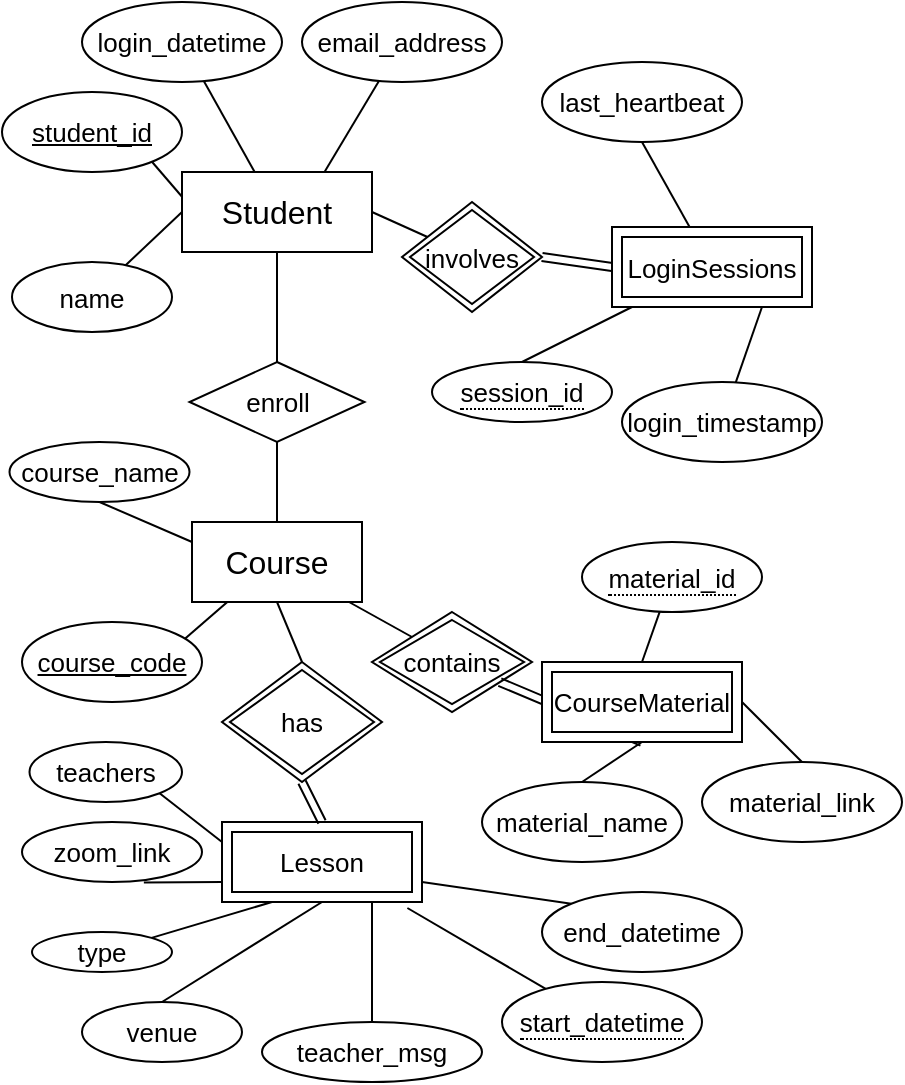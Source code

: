 <mxfile version="14.6.1" type="device" pages="2"><diagram id="fc1f3b67-3c9b-b1b3-7705-706421d27264" name="ERD Habit Tracker app"><mxGraphModel dx="2492" dy="944" grid="1" gridSize="10" guides="1" tooltips="1" connect="1" arrows="1" fold="1" page="1" pageScale="1" pageWidth="850" pageHeight="1100" math="0" shadow="0"><root><mxCell id="0"/><mxCell id="1" parent="0"/><mxCell id="z_JhPPOQenlGjQnWZe2f-46" value="" style="edgeStyle=none;rounded=0;orthogonalLoop=1;jettySize=auto;html=1;endArrow=none;endFill=0;fontSize=13;" parent="1" source="z_JhPPOQenlGjQnWZe2f-7" target="z_JhPPOQenlGjQnWZe2f-43" edge="1"><mxGeometry relative="1" as="geometry"/></mxCell><mxCell id="z_JhPPOQenlGjQnWZe2f-47" style="edgeStyle=none;rounded=0;orthogonalLoop=1;jettySize=auto;html=1;exitX=0.75;exitY=0;exitDx=0;exitDy=0;endArrow=none;endFill=0;fontSize=13;" parent="1" source="z_JhPPOQenlGjQnWZe2f-7" target="z_JhPPOQenlGjQnWZe2f-44" edge="1"><mxGeometry relative="1" as="geometry"/></mxCell><mxCell id="z_JhPPOQenlGjQnWZe2f-48" style="edgeStyle=none;rounded=0;orthogonalLoop=1;jettySize=auto;html=1;exitX=0;exitY=0.5;exitDx=0;exitDy=0;endArrow=none;endFill=0;fontSize=13;" parent="1" source="z_JhPPOQenlGjQnWZe2f-7" target="z_JhPPOQenlGjQnWZe2f-42" edge="1"><mxGeometry relative="1" as="geometry"/></mxCell><mxCell id="z_JhPPOQenlGjQnWZe2f-99" style="edgeStyle=none;rounded=0;orthogonalLoop=1;jettySize=auto;html=1;exitX=0.25;exitY=1;exitDx=0;exitDy=0;entryX=0.5;entryY=0;entryDx=0;entryDy=0;endArrow=none;endFill=0;fontSize=13;" parent="1" source="z_JhPPOQenlGjQnWZe2f-7" target="z_JhPPOQenlGjQnWZe2f-98" edge="1"><mxGeometry relative="1" as="geometry"/></mxCell><mxCell id="z_JhPPOQenlGjQnWZe2f-7" value="&lt;font style=&quot;font-size: 16px&quot;&gt;Student&lt;/font&gt;" style="rounded=0;whiteSpace=wrap;html=1;" parent="1" vertex="1"><mxGeometry x="90" y="95" width="95" height="40" as="geometry"/></mxCell><mxCell id="z_JhPPOQenlGjQnWZe2f-29" style="edgeStyle=none;rounded=0;orthogonalLoop=1;jettySize=auto;html=1;exitX=0.5;exitY=1;exitDx=0;exitDy=0;endArrow=none;endFill=0;fontSize=13;" parent="1" edge="1"><mxGeometry relative="1" as="geometry"><mxPoint x="345" y="190" as="sourcePoint"/><mxPoint x="345" y="190" as="targetPoint"/></mxGeometry></mxCell><mxCell id="z_JhPPOQenlGjQnWZe2f-58" style="edgeStyle=none;rounded=0;orthogonalLoop=1;jettySize=auto;html=1;exitX=0;exitY=0.25;exitDx=0;exitDy=0;entryX=0.5;entryY=1;entryDx=0;entryDy=0;endArrow=none;endFill=0;fontSize=13;" parent="1" source="z_JhPPOQenlGjQnWZe2f-32" target="z_JhPPOQenlGjQnWZe2f-57" edge="1"><mxGeometry relative="1" as="geometry"/></mxCell><mxCell id="z_JhPPOQenlGjQnWZe2f-59" style="edgeStyle=none;rounded=0;orthogonalLoop=1;jettySize=auto;html=1;exitX=0.75;exitY=0;exitDx=0;exitDy=0;entryX=0.5;entryY=1;entryDx=0;entryDy=0;endArrow=none;endFill=0;fontSize=13;" parent="1" source="z_JhPPOQenlGjQnWZe2f-32" target="z_JhPPOQenlGjQnWZe2f-55" edge="1"><mxGeometry relative="1" as="geometry"/></mxCell><mxCell id="z_JhPPOQenlGjQnWZe2f-95" style="edgeStyle=none;rounded=0;orthogonalLoop=1;jettySize=auto;html=1;exitX=0.5;exitY=0;exitDx=0;exitDy=0;entryX=0.5;entryY=1;entryDx=0;entryDy=0;endArrow=none;endFill=0;fontSize=13;" parent="1" source="z_JhPPOQenlGjQnWZe2f-32" target="z_JhPPOQenlGjQnWZe2f-49" edge="1"><mxGeometry relative="1" as="geometry"><mxPoint x="415" y="125" as="targetPoint"/></mxGeometry></mxCell><mxCell id="z_JhPPOQenlGjQnWZe2f-97" style="edgeStyle=none;rounded=0;orthogonalLoop=1;jettySize=auto;html=1;exitX=0.5;exitY=1;exitDx=0;exitDy=0;entryX=0.5;entryY=0;entryDx=0;entryDy=0;endArrow=none;endFill=0;fontSize=13;" parent="1" source="z_JhPPOQenlGjQnWZe2f-32" target="z_JhPPOQenlGjQnWZe2f-64" edge="1"><mxGeometry relative="1" as="geometry"/></mxCell><mxCell id="z_JhPPOQenlGjQnWZe2f-32" value="&lt;font style=&quot;font-size: 16px&quot;&gt;Course&lt;/font&gt;" style="rounded=0;whiteSpace=wrap;html=1;" parent="1" vertex="1"><mxGeometry x="95" y="270" width="85" height="40" as="geometry"/></mxCell><mxCell id="z_JhPPOQenlGjQnWZe2f-42" value="name" style="ellipse;whiteSpace=wrap;html=1;align=center;fontSize=13;" parent="1" vertex="1"><mxGeometry x="5" y="140" width="80" height="35" as="geometry"/></mxCell><mxCell id="z_JhPPOQenlGjQnWZe2f-43" value="login_datetime" style="ellipse;whiteSpace=wrap;html=1;align=center;fontSize=13;" parent="1" vertex="1"><mxGeometry x="40" y="10" width="100" height="40" as="geometry"/></mxCell><mxCell id="z_JhPPOQenlGjQnWZe2f-44" value="email_address" style="ellipse;whiteSpace=wrap;html=1;align=center;fontSize=13;" parent="1" vertex="1"><mxGeometry x="150" y="10" width="100" height="40" as="geometry"/></mxCell><mxCell id="z_JhPPOQenlGjQnWZe2f-49" value="enroll" style="shape=rhombus;perimeter=rhombusPerimeter;whiteSpace=wrap;html=1;align=center;fontSize=13;" parent="1" vertex="1"><mxGeometry x="93.75" y="190" width="87.5" height="40" as="geometry"/></mxCell><mxCell id="z_JhPPOQenlGjQnWZe2f-55" value="course_code" style="ellipse;whiteSpace=wrap;html=1;align=center;fontStyle=4;fontSize=13;" parent="1" vertex="1"><mxGeometry x="10" y="320" width="90" height="40" as="geometry"/></mxCell><mxCell id="z_JhPPOQenlGjQnWZe2f-57" value="course_name" style="ellipse;whiteSpace=wrap;html=1;align=center;fontSize=13;" parent="1" vertex="1"><mxGeometry x="3.75" y="230" width="90" height="30" as="geometry"/></mxCell><mxCell id="z_JhPPOQenlGjQnWZe2f-74" style="edgeStyle=none;rounded=0;orthogonalLoop=1;jettySize=auto;html=1;exitX=0;exitY=0.25;exitDx=0;exitDy=0;entryX=1;entryY=1;entryDx=0;entryDy=0;endArrow=none;endFill=0;fontSize=13;" parent="1" source="z_JhPPOQenlGjQnWZe2f-62" target="z_JhPPOQenlGjQnWZe2f-73" edge="1"><mxGeometry relative="1" as="geometry"/></mxCell><mxCell id="z_JhPPOQenlGjQnWZe2f-75" style="edgeStyle=none;rounded=0;orthogonalLoop=1;jettySize=auto;html=1;exitX=0;exitY=0.75;exitDx=0;exitDy=0;entryX=0.677;entryY=1.007;entryDx=0;entryDy=0;endArrow=none;endFill=0;fontSize=13;entryPerimeter=0;" parent="1" source="z_JhPPOQenlGjQnWZe2f-62" target="z_JhPPOQenlGjQnWZe2f-70" edge="1"><mxGeometry relative="1" as="geometry"/></mxCell><mxCell id="z_JhPPOQenlGjQnWZe2f-76" style="edgeStyle=none;rounded=0;orthogonalLoop=1;jettySize=auto;html=1;exitX=0.927;exitY=1.075;exitDx=0;exitDy=0;endArrow=none;endFill=0;fontSize=13;exitPerimeter=0;" parent="1" source="z_JhPPOQenlGjQnWZe2f-62" target="z_JhPPOQenlGjQnWZe2f-68" edge="1"><mxGeometry relative="1" as="geometry"/></mxCell><mxCell id="z_JhPPOQenlGjQnWZe2f-77" style="edgeStyle=none;rounded=0;orthogonalLoop=1;jettySize=auto;html=1;exitX=1;exitY=0.75;exitDx=0;exitDy=0;entryX=0;entryY=0;entryDx=0;entryDy=0;endArrow=none;endFill=0;fontSize=13;" parent="1" source="z_JhPPOQenlGjQnWZe2f-62" target="z_JhPPOQenlGjQnWZe2f-69" edge="1"><mxGeometry relative="1" as="geometry"/></mxCell><mxCell id="z_JhPPOQenlGjQnWZe2f-80" style="edgeStyle=none;rounded=0;orthogonalLoop=1;jettySize=auto;html=1;exitX=0.25;exitY=1;exitDx=0;exitDy=0;entryX=1;entryY=0;entryDx=0;entryDy=0;endArrow=none;endFill=0;fontSize=13;" parent="1" source="z_JhPPOQenlGjQnWZe2f-62" target="z_JhPPOQenlGjQnWZe2f-72" edge="1"><mxGeometry relative="1" as="geometry"/></mxCell><mxCell id="z_JhPPOQenlGjQnWZe2f-62" value="Lesson" style="shape=ext;margin=3;double=1;whiteSpace=wrap;html=1;align=center;fontSize=13;" parent="1" vertex="1"><mxGeometry x="110" y="420" width="100" height="40" as="geometry"/></mxCell><mxCell id="z_JhPPOQenlGjQnWZe2f-67" style="edgeStyle=none;shape=link;rounded=0;orthogonalLoop=1;jettySize=auto;html=1;exitX=0.5;exitY=1;exitDx=0;exitDy=0;entryX=0.5;entryY=0;entryDx=0;entryDy=0;endArrow=none;endFill=0;fontSize=13;" parent="1" source="z_JhPPOQenlGjQnWZe2f-64" target="z_JhPPOQenlGjQnWZe2f-62" edge="1"><mxGeometry relative="1" as="geometry"/></mxCell><mxCell id="z_JhPPOQenlGjQnWZe2f-64" value="has" style="shape=rhombus;double=1;perimeter=rhombusPerimeter;whiteSpace=wrap;html=1;align=center;fontSize=13;" parent="1" vertex="1"><mxGeometry x="110" y="340" width="80" height="60" as="geometry"/></mxCell><mxCell id="z_JhPPOQenlGjQnWZe2f-68" value="&lt;span style=&quot;border-bottom: 1px dotted&quot;&gt;start_datetime&lt;br&gt;&lt;/span&gt;" style="ellipse;whiteSpace=wrap;html=1;align=center;fontSize=13;" parent="1" vertex="1"><mxGeometry x="250" y="500" width="100" height="40" as="geometry"/></mxCell><mxCell id="z_JhPPOQenlGjQnWZe2f-69" value="end_datetime" style="ellipse;whiteSpace=wrap;html=1;align=center;fontSize=13;" parent="1" vertex="1"><mxGeometry x="270" y="455" width="100" height="40" as="geometry"/></mxCell><mxCell id="z_JhPPOQenlGjQnWZe2f-70" value="zoom_link" style="ellipse;whiteSpace=wrap;html=1;align=center;fontSize=13;" parent="1" vertex="1"><mxGeometry x="10" y="420" width="90" height="30" as="geometry"/></mxCell><mxCell id="z_JhPPOQenlGjQnWZe2f-78" style="edgeStyle=none;rounded=0;orthogonalLoop=1;jettySize=auto;html=1;exitX=0.5;exitY=0;exitDx=0;exitDy=0;entryX=0.5;entryY=1;entryDx=0;entryDy=0;endArrow=none;endFill=0;fontSize=13;" parent="1" source="z_JhPPOQenlGjQnWZe2f-71" target="z_JhPPOQenlGjQnWZe2f-62" edge="1"><mxGeometry relative="1" as="geometry"/></mxCell><mxCell id="z_JhPPOQenlGjQnWZe2f-71" value="venue" style="ellipse;whiteSpace=wrap;html=1;align=center;fontSize=13;" parent="1" vertex="1"><mxGeometry x="40" y="510" width="80" height="30" as="geometry"/></mxCell><mxCell id="z_JhPPOQenlGjQnWZe2f-72" value="type" style="ellipse;whiteSpace=wrap;html=1;align=center;fontSize=13;" parent="1" vertex="1"><mxGeometry x="15" y="475" width="70" height="20" as="geometry"/></mxCell><mxCell id="z_JhPPOQenlGjQnWZe2f-73" value="teachers" style="ellipse;whiteSpace=wrap;html=1;align=center;fontSize=13;" parent="1" vertex="1"><mxGeometry x="13.75" y="380" width="76.25" height="30" as="geometry"/></mxCell><mxCell id="z_JhPPOQenlGjQnWZe2f-89" style="edgeStyle=none;rounded=0;orthogonalLoop=1;jettySize=auto;html=1;exitX=0;exitY=0;exitDx=0;exitDy=0;endArrow=none;endFill=0;fontSize=13;" parent="1" source="z_JhPPOQenlGjQnWZe2f-81" target="z_JhPPOQenlGjQnWZe2f-32" edge="1"><mxGeometry relative="1" as="geometry"/></mxCell><mxCell id="z_JhPPOQenlGjQnWZe2f-81" value="contains" style="shape=rhombus;double=1;perimeter=rhombusPerimeter;whiteSpace=wrap;html=1;align=center;fontSize=13;" parent="1" vertex="1"><mxGeometry x="185" y="315" width="80" height="50" as="geometry"/></mxCell><mxCell id="z_JhPPOQenlGjQnWZe2f-90" style="edgeStyle=none;rounded=0;orthogonalLoop=1;jettySize=auto;html=1;exitX=0.5;exitY=1;exitDx=0;exitDy=0;endArrow=none;endFill=0;fontSize=13;shape=link;" parent="1" source="z_JhPPOQenlGjQnWZe2f-84" target="z_JhPPOQenlGjQnWZe2f-81" edge="1"><mxGeometry relative="1" as="geometry"/></mxCell><mxCell id="z_JhPPOQenlGjQnWZe2f-84" value="CourseMaterial" style="shape=ext;margin=3;double=1;whiteSpace=wrap;html=1;align=center;fontSize=13;" parent="1" vertex="1"><mxGeometry x="270" y="340" width="100" height="40" as="geometry"/></mxCell><mxCell id="z_JhPPOQenlGjQnWZe2f-93" style="edgeStyle=none;rounded=0;orthogonalLoop=1;jettySize=auto;html=1;exitX=0.5;exitY=0;exitDx=0;exitDy=0;entryX=0.5;entryY=1;entryDx=0;entryDy=0;endArrow=none;endFill=0;fontSize=13;" parent="1" source="z_JhPPOQenlGjQnWZe2f-87" target="z_JhPPOQenlGjQnWZe2f-84" edge="1"><mxGeometry relative="1" as="geometry"/></mxCell><mxCell id="z_JhPPOQenlGjQnWZe2f-87" value="material_name" style="ellipse;whiteSpace=wrap;html=1;align=center;fontSize=13;" parent="1" vertex="1"><mxGeometry x="240" y="400" width="100" height="40" as="geometry"/></mxCell><mxCell id="z_JhPPOQenlGjQnWZe2f-92" style="edgeStyle=none;rounded=0;orthogonalLoop=1;jettySize=auto;html=1;exitX=0.5;exitY=0;exitDx=0;exitDy=0;entryX=1;entryY=0.5;entryDx=0;entryDy=0;endArrow=none;endFill=0;fontSize=13;" parent="1" source="z_JhPPOQenlGjQnWZe2f-88" target="z_JhPPOQenlGjQnWZe2f-84" edge="1"><mxGeometry relative="1" as="geometry"/></mxCell><mxCell id="z_JhPPOQenlGjQnWZe2f-88" value="material_link" style="ellipse;whiteSpace=wrap;html=1;align=center;fontSize=13;" parent="1" vertex="1"><mxGeometry x="350" y="390" width="100" height="40" as="geometry"/></mxCell><mxCell id="z_JhPPOQenlGjQnWZe2f-98" value="student_id" style="ellipse;whiteSpace=wrap;html=1;align=center;fontStyle=4;fontSize=13;" parent="1" vertex="1"><mxGeometry y="55" width="90" height="40" as="geometry"/></mxCell><mxCell id="z_JhPPOQenlGjQnWZe2f-100" value="&lt;span style=&quot;border-bottom: 1px dotted&quot;&gt;material_id&lt;/span&gt;" style="ellipse;whiteSpace=wrap;html=1;align=center;fontSize=13;" parent="1" vertex="1"><mxGeometry x="290" y="280" width="90" height="35" as="geometry"/></mxCell><mxCell id="z_JhPPOQenlGjQnWZe2f-101" style="edgeStyle=none;rounded=0;orthogonalLoop=1;jettySize=auto;html=1;endArrow=none;endFill=0;fontSize=13;entryX=0.5;entryY=0;entryDx=0;entryDy=0;" parent="1" source="z_JhPPOQenlGjQnWZe2f-100" target="z_JhPPOQenlGjQnWZe2f-84" edge="1"><mxGeometry relative="1" as="geometry"><mxPoint x="290" y="190" as="targetPoint"/></mxGeometry></mxCell><mxCell id="UuF_eJvqNYYDJzcUMBg8-5" style="edgeStyle=none;rounded=0;orthogonalLoop=1;jettySize=auto;html=1;exitX=1;exitY=0;exitDx=0;exitDy=0;" parent="1" source="z_JhPPOQenlGjQnWZe2f-42" target="z_JhPPOQenlGjQnWZe2f-42" edge="1"><mxGeometry relative="1" as="geometry"/></mxCell><mxCell id="UuF_eJvqNYYDJzcUMBg8-6" value="" style="endArrow=none;html=1;exitX=0.5;exitY=0;exitDx=0;exitDy=0;entryX=0.5;entryY=1;entryDx=0;entryDy=0;" parent="1" source="z_JhPPOQenlGjQnWZe2f-49" target="z_JhPPOQenlGjQnWZe2f-7" edge="1"><mxGeometry width="50" height="50" relative="1" as="geometry"><mxPoint x="90" y="185" as="sourcePoint"/><mxPoint x="125" y="170" as="targetPoint"/></mxGeometry></mxCell><mxCell id="UuF_eJvqNYYDJzcUMBg8-11" value="LoginSessions" style="shape=ext;margin=3;double=1;whiteSpace=wrap;html=1;align=center;fontSize=13;" parent="1" vertex="1"><mxGeometry x="305" y="122.5" width="100" height="40" as="geometry"/></mxCell><mxCell id="UuF_eJvqNYYDJzcUMBg8-12" value="&lt;span style=&quot;border-bottom: 1px dotted&quot;&gt;session_id&lt;/span&gt;" style="ellipse;whiteSpace=wrap;html=1;align=center;fontSize=13;" parent="1" vertex="1"><mxGeometry x="215" y="190" width="90" height="30" as="geometry"/></mxCell><mxCell id="UuF_eJvqNYYDJzcUMBg8-13" value="login_timestamp" style="ellipse;whiteSpace=wrap;html=1;align=center;fontSize=13;" parent="1" vertex="1"><mxGeometry x="310" y="200" width="100" height="40" as="geometry"/></mxCell><mxCell id="UuF_eJvqNYYDJzcUMBg8-14" value="last_heartbeat" style="ellipse;whiteSpace=wrap;html=1;align=center;fontSize=13;" parent="1" vertex="1"><mxGeometry x="270" y="40" width="100" height="40" as="geometry"/></mxCell><mxCell id="UuF_eJvqNYYDJzcUMBg8-16" style="edgeStyle=none;rounded=0;orthogonalLoop=1;jettySize=auto;html=1;exitX=0.5;exitY=0;exitDx=0;exitDy=0;endArrow=none;endFill=0;fontSize=13;" parent="1" source="UuF_eJvqNYYDJzcUMBg8-12" target="UuF_eJvqNYYDJzcUMBg8-11" edge="1"><mxGeometry relative="1" as="geometry"><mxPoint x="290" y="180" as="targetPoint"/><mxPoint x="279.41" y="212.5" as="sourcePoint"/></mxGeometry></mxCell><mxCell id="UuF_eJvqNYYDJzcUMBg8-17" style="edgeStyle=none;rounded=0;orthogonalLoop=1;jettySize=auto;html=1;endArrow=none;endFill=0;fontSize=13;entryX=0.75;entryY=1;entryDx=0;entryDy=0;" parent="1" source="UuF_eJvqNYYDJzcUMBg8-13" target="UuF_eJvqNYYDJzcUMBg8-11" edge="1"><mxGeometry relative="1" as="geometry"><mxPoint x="290.909" y="185" as="targetPoint"/><mxPoint x="275" y="220" as="sourcePoint"/></mxGeometry></mxCell><mxCell id="UuF_eJvqNYYDJzcUMBg8-18" style="edgeStyle=none;rounded=0;orthogonalLoop=1;jettySize=auto;html=1;endArrow=none;endFill=0;fontSize=13;entryX=0.5;entryY=1;entryDx=0;entryDy=0;" parent="1" source="UuF_eJvqNYYDJzcUMBg8-11" target="UuF_eJvqNYYDJzcUMBg8-14" edge="1"><mxGeometry relative="1" as="geometry"><mxPoint x="325" y="185" as="targetPoint"/><mxPoint x="346.788" y="202.286" as="sourcePoint"/></mxGeometry></mxCell><mxCell id="UuF_eJvqNYYDJzcUMBg8-21" value="involves" style="shape=rhombus;double=1;perimeter=rhombusPerimeter;whiteSpace=wrap;html=1;align=center;fontSize=13;" parent="1" vertex="1"><mxGeometry x="200" y="110" width="70" height="55" as="geometry"/></mxCell><mxCell id="UuF_eJvqNYYDJzcUMBg8-23" value="" style="endArrow=none;html=1;entryX=1;entryY=0.5;entryDx=0;entryDy=0;" parent="1" source="UuF_eJvqNYYDJzcUMBg8-21" target="z_JhPPOQenlGjQnWZe2f-7" edge="1"><mxGeometry width="50" height="50" relative="1" as="geometry"><mxPoint x="147.5" y="200" as="sourcePoint"/><mxPoint x="147.5" y="145" as="targetPoint"/></mxGeometry></mxCell><mxCell id="6TnEEAnYvUXyoptDkGRy-1" style="edgeStyle=none;rounded=0;orthogonalLoop=1;jettySize=auto;html=1;exitX=0;exitY=0.5;exitDx=0;exitDy=0;endArrow=none;endFill=0;fontSize=13;shape=link;entryX=1;entryY=0.5;entryDx=0;entryDy=0;" edge="1" parent="1" source="UuF_eJvqNYYDJzcUMBg8-11" target="UuF_eJvqNYYDJzcUMBg8-21"><mxGeometry relative="1" as="geometry"><mxPoint x="350" y="192.44" as="sourcePoint"/><mxPoint x="278.899" y="162.503" as="targetPoint"/></mxGeometry></mxCell><mxCell id="6TnEEAnYvUXyoptDkGRy-2" value="teacher_msg" style="ellipse;whiteSpace=wrap;html=1;align=center;fontSize=13;" vertex="1" parent="1"><mxGeometry x="130" y="520" width="110" height="30" as="geometry"/></mxCell><mxCell id="6TnEEAnYvUXyoptDkGRy-3" style="edgeStyle=none;rounded=0;orthogonalLoop=1;jettySize=auto;html=1;entryX=0.75;entryY=1;entryDx=0;entryDy=0;endArrow=none;endFill=0;fontSize=13;" edge="1" parent="1" source="6TnEEAnYvUXyoptDkGRy-2" target="z_JhPPOQenlGjQnWZe2f-62"><mxGeometry relative="1" as="geometry"><mxPoint x="90" y="520" as="sourcePoint"/><mxPoint x="170" y="470" as="targetPoint"/></mxGeometry></mxCell></root></mxGraphModel></diagram><diagram id="cdb5e136-1861-7ef1-5e76-c57f7e18aa8d" name="ERD Data Structure - Habit Tracker App"><mxGraphModel pageWidth="1100" pageHeight="850" fold="1" pageScale="1" math="0" shadow="0"><root><mxCell id="0"/><mxCell id="1" parent="0"/><mxCell id="4a63a70a29bb4ada-31" value="" style="edgeStyle=none;rounded=0;html=1;startArrow=ERzeroToMany;startFill=1;endArrow=ERzeroToOne;endFill=1;jettySize=auto;orthogonalLoop=1;fontSize=10;strokeColor=#000066;" edge="1" source="4a63a70a29bb4ada-1" target="4a63a70a29bb4ada-18" parent="1"><mxGeometry relative="1" as="geometry"/></mxCell><mxCell id="4a63a70a29bb4ada-45" value="" style="edgeStyle=none;rounded=0;html=1;startArrow=ERoneToMany;startFill=0;endArrow=ERzeroToMany;endFill=1;jettySize=auto;orthogonalLoop=1;fontSize=10;strokeColor=#000066;" edge="1" source="4a63a70a29bb4ada-1" target="4a63a70a29bb4ada-32" parent="1"><mxGeometry relative="1" as="geometry"/></mxCell><mxCell id="4a63a70a29bb4ada-1" value="Users" style="swimlane;fontStyle=0;childLayout=stackLayout;horizontal=1;startSize=26;fillColor=#ffe6cc;horizontalStack=0;resizeParent=1;resizeParentMax=0;resizeLast=0;collapsible=1;marginBottom=0;swimlaneFillColor=#ffffff;align=center;strokeWidth=1;fontSize=13;strokeColor=#d79b00;" vertex="1" parent="1"><mxGeometry x="80" y="41" width="160" height="144" as="geometry"/></mxCell><mxCell id="4a63a70a29bb4ada-2" value="UserID" style="shape=partialRectangle;top=0;left=0;right=0;bottom=1;align=left;verticalAlign=middle;fillColor=none;spacingLeft=34;spacingRight=4;overflow=hidden;rotatable=0;points=[[0,0.5],[1,0.5]];portConstraint=eastwest;dropTarget=0;fontStyle=5;" vertex="1" parent="4a63a70a29bb4ada-1"><mxGeometry y="26" width="160" height="30" as="geometry"/></mxCell><mxCell id="4a63a70a29bb4ada-3" value="PK" style="shape=partialRectangle;top=0;left=0;bottom=0;fillColor=none;align=left;verticalAlign=middle;spacingLeft=4;spacingRight=4;overflow=hidden;rotatable=0;points=[];portConstraint=eastwest;part=1;fontStyle=1" vertex="1" connectable="0" parent="4a63a70a29bb4ada-2"><mxGeometry width="30" height="30" as="geometry"/></mxCell><mxCell id="4a63a70a29bb4ada-6" value="CoachID" style="shape=partialRectangle;top=0;left=0;right=0;bottom=0;align=left;verticalAlign=top;fillColor=none;spacingLeft=34;spacingRight=4;overflow=hidden;rotatable=0;points=[[0,0.5],[1,0.5]];portConstraint=eastwest;dropTarget=0;fontStyle=2" vertex="1" parent="4a63a70a29bb4ada-1"><mxGeometry y="56" width="160" height="26" as="geometry"/></mxCell><mxCell id="4a63a70a29bb4ada-7" value="FK" style="shape=partialRectangle;top=0;left=0;bottom=0;fillColor=none;align=left;verticalAlign=top;spacingLeft=4;spacingRight=4;overflow=hidden;rotatable=0;points=[];portConstraint=eastwest;part=1;fontStyle=2" vertex="1" connectable="0" parent="4a63a70a29bb4ada-6"><mxGeometry width="30" height="26" as="geometry"/></mxCell><mxCell id="5ecfb9fce94ea102-8" value="Name" style="shape=partialRectangle;top=0;left=0;right=0;bottom=0;align=left;verticalAlign=top;fillColor=none;spacingLeft=34;spacingRight=4;overflow=hidden;rotatable=0;points=[[0,0.5],[1,0.5]];portConstraint=eastwest;dropTarget=0;" vertex="1" parent="4a63a70a29bb4ada-1"><mxGeometry y="82" width="160" height="26" as="geometry"/></mxCell><mxCell id="5ecfb9fce94ea102-9" value="" style="shape=partialRectangle;top=0;left=0;bottom=0;fillColor=none;align=left;verticalAlign=top;spacingLeft=4;spacingRight=4;overflow=hidden;rotatable=0;points=[];portConstraint=eastwest;part=1;" vertex="1" connectable="0" parent="5ecfb9fce94ea102-8"><mxGeometry width="30" height="26" as="geometry"/></mxCell><mxCell id="4a63a70a29bb4ada-16" value="HabitNum" style="shape=partialRectangle;top=0;left=0;right=0;bottom=0;align=left;verticalAlign=top;fillColor=none;spacingLeft=34;spacingRight=4;overflow=hidden;rotatable=0;points=[[0,0.5],[1,0.5]];portConstraint=eastwest;dropTarget=0;" vertex="1" parent="4a63a70a29bb4ada-1"><mxGeometry y="108" width="160" height="26" as="geometry"/></mxCell><mxCell id="4a63a70a29bb4ada-17" value="" style="shape=partialRectangle;top=0;left=0;bottom=0;fillColor=none;align=left;verticalAlign=top;spacingLeft=4;spacingRight=4;overflow=hidden;rotatable=0;points=[];portConstraint=eastwest;part=1;" vertex="1" connectable="0" parent="4a63a70a29bb4ada-16"><mxGeometry width="30" height="26" as="geometry"/></mxCell><mxCell id="4a63a70a29bb4ada-10" value="" style="shape=partialRectangle;top=0;left=0;right=0;bottom=0;align=left;verticalAlign=top;fillColor=none;spacingLeft=34;spacingRight=4;overflow=hidden;rotatable=0;points=[[0,0.5],[1,0.5]];portConstraint=eastwest;dropTarget=0;" vertex="1" parent="4a63a70a29bb4ada-1"><mxGeometry y="134" width="160" height="10" as="geometry"/></mxCell><mxCell id="4a63a70a29bb4ada-11" value="" style="shape=partialRectangle;top=0;left=0;bottom=0;fillColor=none;align=left;verticalAlign=top;spacingLeft=4;spacingRight=4;overflow=hidden;rotatable=0;points=[];portConstraint=eastwest;part=1;" vertex="1" connectable="0" parent="4a63a70a29bb4ada-10"><mxGeometry width="30" height="10" as="geometry"/></mxCell><mxCell id="4a63a70a29bb4ada-32" value="Habits" style="swimlane;fontStyle=0;childLayout=stackLayout;horizontal=1;startSize=26;fillColor=#FFE6CC;horizontalStack=0;resizeParent=1;resizeParentMax=0;resizeLast=0;collapsible=1;marginBottom=0;swimlaneFillColor=#ffffff;align=center;strokeWidth=1;fontSize=13;strokeColor=#d79b00;" vertex="1" parent="1"><mxGeometry x="429" y="67" width="160" height="92" as="geometry"/></mxCell><mxCell id="4a63a70a29bb4ada-33" value="HabitID" style="shape=partialRectangle;top=0;left=0;right=0;bottom=1;align=left;verticalAlign=middle;fillColor=none;spacingLeft=34;spacingRight=4;overflow=hidden;rotatable=0;points=[[0,0.5],[1,0.5]];portConstraint=eastwest;dropTarget=0;fontStyle=5;" vertex="1" parent="4a63a70a29bb4ada-32"><mxGeometry y="26" width="160" height="30" as="geometry"/></mxCell><mxCell id="4a63a70a29bb4ada-34" value="PK" style="shape=partialRectangle;top=0;left=0;bottom=0;fillColor=none;align=left;verticalAlign=middle;spacingLeft=4;spacingRight=4;overflow=hidden;rotatable=0;points=[];portConstraint=eastwest;part=1;fontStyle=1" vertex="1" connectable="0" parent="4a63a70a29bb4ada-33"><mxGeometry width="30" height="30" as="geometry"/></mxCell><mxCell id="4a63a70a29bb4ada-37" value="HabitName" style="shape=partialRectangle;top=0;left=0;right=0;bottom=0;align=left;verticalAlign=top;fillColor=none;spacingLeft=34;spacingRight=4;overflow=hidden;rotatable=0;points=[[0,0.5],[1,0.5]];portConstraint=eastwest;dropTarget=0;" vertex="1" parent="4a63a70a29bb4ada-32"><mxGeometry y="56" width="160" height="26" as="geometry"/></mxCell><mxCell id="4a63a70a29bb4ada-38" value="" style="shape=partialRectangle;top=0;left=0;bottom=0;fillColor=none;align=left;verticalAlign=top;spacingLeft=4;spacingRight=4;overflow=hidden;rotatable=0;points=[];portConstraint=eastwest;part=1;" vertex="1" connectable="0" parent="4a63a70a29bb4ada-37"><mxGeometry width="30" height="26" as="geometry"/></mxCell><mxCell id="4a63a70a29bb4ada-43" value="" style="shape=partialRectangle;top=0;left=0;right=0;bottom=0;align=left;verticalAlign=top;fillColor=none;spacingLeft=34;spacingRight=4;overflow=hidden;rotatable=0;points=[[0,0.5],[1,0.5]];portConstraint=eastwest;dropTarget=0;" vertex="1" parent="4a63a70a29bb4ada-32"><mxGeometry y="82" width="160" height="10" as="geometry"/></mxCell><mxCell id="4a63a70a29bb4ada-44" value="" style="shape=partialRectangle;top=0;left=0;bottom=0;fillColor=none;align=left;verticalAlign=top;spacingLeft=4;spacingRight=4;overflow=hidden;rotatable=0;points=[];portConstraint=eastwest;part=1;" vertex="1" connectable="0" parent="4a63a70a29bb4ada-43"><mxGeometry width="30" height="10" as="geometry"/></mxCell><mxCell id="4a63a70a29bb4ada-18" value="Coaches" style="swimlane;fontStyle=0;childLayout=stackLayout;horizontal=1;startSize=26;fillColor=#ffe6cc;horizontalStack=0;resizeParent=1;resizeParentMax=0;resizeLast=0;collapsible=1;marginBottom=0;swimlaneFillColor=#ffffff;align=center;strokeWidth=1;fontSize=13;strokeColor=#d79b00;" vertex="1" parent="1"><mxGeometry x="82" y="280" width="160" height="92" as="geometry"/></mxCell><mxCell id="4a63a70a29bb4ada-19" value="CoachID" style="shape=partialRectangle;top=0;left=0;right=0;bottom=1;align=left;verticalAlign=middle;fillColor=none;spacingLeft=34;spacingRight=4;overflow=hidden;rotatable=0;points=[[0,0.5],[1,0.5]];portConstraint=eastwest;dropTarget=0;fontStyle=5;" vertex="1" parent="4a63a70a29bb4ada-18"><mxGeometry y="26" width="160" height="30" as="geometry"/></mxCell><mxCell id="4a63a70a29bb4ada-20" value="PK" style="shape=partialRectangle;top=0;left=0;bottom=0;fillColor=none;align=left;verticalAlign=middle;spacingLeft=4;spacingRight=4;overflow=hidden;rotatable=0;points=[];portConstraint=eastwest;part=1;" vertex="1" connectable="0" parent="4a63a70a29bb4ada-19"><mxGeometry width="30" height="30" as="geometry"/></mxCell><mxCell id="4a63a70a29bb4ada-23" value="Name" style="shape=partialRectangle;top=0;left=0;right=0;bottom=0;align=left;verticalAlign=top;fillColor=none;spacingLeft=34;spacingRight=4;overflow=hidden;rotatable=0;points=[[0,0.5],[1,0.5]];portConstraint=eastwest;dropTarget=0;" vertex="1" parent="4a63a70a29bb4ada-18"><mxGeometry y="56" width="160" height="26" as="geometry"/></mxCell><mxCell id="4a63a70a29bb4ada-24" value="" style="shape=partialRectangle;top=0;left=0;bottom=0;fillColor=none;align=left;verticalAlign=top;spacingLeft=4;spacingRight=4;overflow=hidden;rotatable=0;points=[];portConstraint=eastwest;part=1;" vertex="1" connectable="0" parent="4a63a70a29bb4ada-23"><mxGeometry width="30" height="26" as="geometry"/></mxCell><mxCell id="4a63a70a29bb4ada-29" value="" style="shape=partialRectangle;top=0;left=0;right=0;bottom=0;align=left;verticalAlign=top;fillColor=none;spacingLeft=34;spacingRight=4;overflow=hidden;rotatable=0;points=[[0,0.5],[1,0.5]];portConstraint=eastwest;dropTarget=0;" vertex="1" parent="4a63a70a29bb4ada-18"><mxGeometry y="82" width="160" height="10" as="geometry"/></mxCell><mxCell id="4a63a70a29bb4ada-30" value="" style="shape=partialRectangle;top=0;left=0;bottom=0;fillColor=none;align=left;verticalAlign=top;spacingLeft=4;spacingRight=4;overflow=hidden;rotatable=0;points=[];portConstraint=eastwest;part=1;" vertex="1" connectable="0" parent="4a63a70a29bb4ada-29"><mxGeometry width="30" height="10" as="geometry"/></mxCell><mxCell id="4a63a70a29bb4ada-48" value="" style="edgeStyle=none;rounded=0;html=1;startArrow=ERmandOne;startFill=0;endArrow=ERzeroToMany;endFill=1;jettySize=auto;orthogonalLoop=1;strokeColor=#000066;fontSize=10;" edge="1" source="4a63a70a29bb4ada-12" target="4a63a70a29bb4ada-26" parent="1"><mxGeometry relative="1" as="geometry"/></mxCell><mxCell id="4a63a70a29bb4ada-12" value="Checkins" style="swimlane;fontStyle=0;childLayout=stackLayout;horizontal=1;startSize=26;fillColor=#ffe6cc;horizontalStack=0;resizeParent=1;resizeParentMax=0;resizeLast=0;collapsible=1;marginBottom=0;swimlaneFillColor=#ffffff;align=center;strokeWidth=1;fontSize=13;strokeColor=#d79b00;" vertex="1" parent="1"><mxGeometry x="655" y="67" width="160" height="134" as="geometry"/></mxCell><mxCell id="4a63a70a29bb4ada-13" value="HabitCheckinID" style="shape=partialRectangle;top=0;left=0;right=0;bottom=1;align=left;verticalAlign=middle;fillColor=none;spacingLeft=34;spacingRight=4;overflow=hidden;rotatable=0;points=[[0,0.5],[1,0.5]];portConstraint=eastwest;dropTarget=0;fontStyle=5;" vertex="1" parent="4a63a70a29bb4ada-12"><mxGeometry y="26" width="160" height="30" as="geometry"/></mxCell><mxCell id="4a63a70a29bb4ada-14" value="PK" style="shape=partialRectangle;top=0;left=0;bottom=0;fillColor=none;align=left;verticalAlign=middle;spacingLeft=4;spacingRight=4;overflow=hidden;rotatable=0;points=[];portConstraint=eastwest;part=1;" vertex="1" connectable="0" parent="4a63a70a29bb4ada-13"><mxGeometry width="30" height="30" as="geometry"/></mxCell><mxCell id="4a63a70a29bb4ada-15" value="HabitID" style="shape=partialRectangle;top=0;left=0;right=0;bottom=0;align=left;verticalAlign=bottom;fillColor=none;spacingLeft=34;spacingRight=4;overflow=hidden;rotatable=0;points=[[0,0.5],[1,0.5]];portConstraint=eastwest;dropTarget=0;fontStyle=2" vertex="1" parent="4a63a70a29bb4ada-12"><mxGeometry y="56" width="160" height="26" as="geometry"/></mxCell><mxCell id="4a63a70a29bb4ada-25" value="FK" style="shape=partialRectangle;top=0;left=0;bottom=0;fillColor=none;align=left;verticalAlign=top;spacingLeft=4;spacingRight=4;overflow=hidden;rotatable=0;points=[];portConstraint=eastwest;part=1;fontStyle=2" vertex="1" connectable="0" parent="4a63a70a29bb4ada-15"><mxGeometry width="30" height="26" as="geometry"/></mxCell><mxCell id="5ecfb9fce94ea102-5" value="UserID" style="shape=partialRectangle;top=0;left=0;right=0;bottom=0;align=left;verticalAlign=bottom;fillColor=none;spacingLeft=34;spacingRight=4;overflow=hidden;rotatable=0;points=[[0,0.5],[1,0.5]];portConstraint=eastwest;dropTarget=0;fontStyle=2" vertex="1" parent="4a63a70a29bb4ada-12"><mxGeometry y="82" width="160" height="26" as="geometry"/></mxCell><mxCell id="5ecfb9fce94ea102-6" value="FK" style="shape=partialRectangle;top=0;left=0;bottom=0;fillColor=none;align=left;verticalAlign=top;spacingLeft=4;spacingRight=4;overflow=hidden;rotatable=0;points=[];portConstraint=eastwest;part=1;fontStyle=2" vertex="1" connectable="0" parent="5ecfb9fce94ea102-5"><mxGeometry width="30" height="26" as="geometry"/></mxCell><mxCell id="4f2698fda814bacb-1" value="CheckinDate" style="shape=partialRectangle;top=0;left=0;right=0;bottom=0;align=left;verticalAlign=top;fillColor=none;spacingLeft=34;spacingRight=4;overflow=hidden;rotatable=0;points=[[0,0.5],[1,0.5]];portConstraint=eastwest;dropTarget=0;" vertex="1" parent="4a63a70a29bb4ada-12"><mxGeometry y="108" width="160" height="26" as="geometry"/></mxCell><mxCell id="4f2698fda814bacb-2" value="" style="shape=partialRectangle;top=0;left=0;bottom=0;fillColor=none;align=left;verticalAlign=top;spacingLeft=4;spacingRight=4;overflow=hidden;rotatable=0;points=[];portConstraint=eastwest;part=1;" vertex="1" connectable="0" parent="4f2698fda814bacb-1"><mxGeometry width="30" height="26" as="geometry"/></mxCell><mxCell id="4a63a70a29bb4ada-26" value="Comments" style="swimlane;fontStyle=0;childLayout=stackLayout;horizontal=1;startSize=26;fillColor=#ffe6cc;horizontalStack=0;resizeParent=1;resizeParentMax=0;resizeLast=0;collapsible=1;marginBottom=0;swimlaneFillColor=#ffffff;align=center;strokeWidth=1;fontSize=13;strokeColor=#d79b00;" vertex="1" parent="1"><mxGeometry x="655" y="264" width="160" height="196" as="geometry"/></mxCell><mxCell id="4a63a70a29bb4ada-27" value="CommentID" style="shape=partialRectangle;top=0;left=0;right=0;bottom=1;align=left;verticalAlign=middle;fillColor=none;spacingLeft=34;spacingRight=4;overflow=hidden;rotatable=0;points=[[0,0.5],[1,0.5]];portConstraint=eastwest;dropTarget=0;fontStyle=5;" vertex="1" parent="4a63a70a29bb4ada-26"><mxGeometry y="26" width="160" height="30" as="geometry"/></mxCell><mxCell id="4a63a70a29bb4ada-28" value="PK" style="shape=partialRectangle;top=0;left=0;bottom=0;fillColor=none;align=left;verticalAlign=middle;spacingLeft=4;spacingRight=4;overflow=hidden;rotatable=0;points=[];portConstraint=eastwest;part=1;fontStyle=1" vertex="1" connectable="0" parent="4a63a70a29bb4ada-27"><mxGeometry width="30" height="30" as="geometry"/></mxCell><mxCell id="4a63a70a29bb4ada-51" value="HabitCheckinID&#xa;" style="shape=partialRectangle;top=0;left=0;right=0;bottom=0;align=left;verticalAlign=top;fillColor=none;spacingLeft=34;spacingRight=4;overflow=hidden;rotatable=0;points=[[0,0.5],[1,0.5]];portConstraint=eastwest;dropTarget=0;fontStyle=2" vertex="1" parent="4a63a70a29bb4ada-26"><mxGeometry y="56" width="160" height="26" as="geometry"/></mxCell><mxCell id="4a63a70a29bb4ada-52" value="FK" style="shape=partialRectangle;top=0;left=0;bottom=0;fillColor=none;align=left;verticalAlign=top;spacingLeft=4;spacingRight=4;overflow=hidden;rotatable=0;points=[];portConstraint=eastwest;part=1;fontStyle=2" vertex="1" connectable="0" parent="4a63a70a29bb4ada-51"><mxGeometry width="30" height="26" as="geometry"/></mxCell><mxCell id="5ecfb9fce94ea102-3" value="UserID&#xa;" style="shape=partialRectangle;top=0;left=0;right=0;bottom=0;align=left;verticalAlign=top;fillColor=none;spacingLeft=34;spacingRight=4;overflow=hidden;rotatable=0;points=[[0,0.5],[1,0.5]];portConstraint=eastwest;dropTarget=0;fontStyle=2" vertex="1" parent="4a63a70a29bb4ada-26"><mxGeometry y="82" width="160" height="26" as="geometry"/></mxCell><mxCell id="5ecfb9fce94ea102-4" value="FK" style="shape=partialRectangle;top=0;left=0;bottom=0;fillColor=none;align=left;verticalAlign=top;spacingLeft=4;spacingRight=4;overflow=hidden;rotatable=0;points=[];portConstraint=eastwest;part=1;fontStyle=2" vertex="1" connectable="0" parent="5ecfb9fce94ea102-3"><mxGeometry width="30" height="26" as="geometry"/></mxCell><mxCell id="113bda5a66023eaa-7" value="CoachID&#xa;" style="shape=partialRectangle;top=0;left=0;right=0;bottom=0;align=left;verticalAlign=top;fillColor=none;spacingLeft=34;spacingRight=4;overflow=hidden;rotatable=0;points=[[0,0.5],[1,0.5]];portConstraint=eastwest;dropTarget=0;fontStyle=2" vertex="1" parent="4a63a70a29bb4ada-26"><mxGeometry y="108" width="160" height="26" as="geometry"/></mxCell><mxCell id="113bda5a66023eaa-8" value="FK" style="shape=partialRectangle;top=0;left=0;bottom=0;fillColor=none;align=left;verticalAlign=top;spacingLeft=4;spacingRight=4;overflow=hidden;rotatable=0;points=[];portConstraint=eastwest;part=1;fontStyle=2" vertex="1" connectable="0" parent="113bda5a66023eaa-7"><mxGeometry width="30" height="26" as="geometry"/></mxCell><mxCell id="4a63a70a29bb4ada-53" value="CommentDate" style="shape=partialRectangle;top=0;left=0;right=0;bottom=0;align=left;verticalAlign=top;fillColor=none;spacingLeft=34;spacingRight=4;overflow=hidden;rotatable=0;points=[[0,0.5],[1,0.5]];portConstraint=eastwest;dropTarget=0;fontStyle=0" vertex="1" parent="4a63a70a29bb4ada-26"><mxGeometry y="134" width="160" height="26" as="geometry"/></mxCell><mxCell id="4a63a70a29bb4ada-54" value="" style="shape=partialRectangle;top=0;left=0;bottom=0;fillColor=none;align=left;verticalAlign=top;spacingLeft=4;spacingRight=4;overflow=hidden;rotatable=0;points=[];portConstraint=eastwest;part=1;" vertex="1" connectable="0" parent="4a63a70a29bb4ada-53"><mxGeometry width="30" height="26" as="geometry"/></mxCell><mxCell id="4a63a70a29bb4ada-35" value="CommentText" style="shape=partialRectangle;top=0;left=0;right=0;bottom=0;align=left;verticalAlign=top;fillColor=none;spacingLeft=34;spacingRight=4;overflow=hidden;rotatable=0;points=[[0,0.5],[1,0.5]];portConstraint=eastwest;dropTarget=0;fontStyle=0" vertex="1" parent="4a63a70a29bb4ada-26"><mxGeometry y="160" width="160" height="26" as="geometry"/></mxCell><mxCell id="4a63a70a29bb4ada-42" value="" style="shape=partialRectangle;top=0;left=0;bottom=0;fillColor=none;align=left;verticalAlign=top;spacingLeft=4;spacingRight=4;overflow=hidden;rotatable=0;points=[];portConstraint=eastwest;part=1;" vertex="1" connectable="0" parent="4a63a70a29bb4ada-35"><mxGeometry width="30" height="26" as="geometry"/></mxCell><mxCell id="4a63a70a29bb4ada-46" value="" style="shape=partialRectangle;top=0;left=0;right=0;bottom=0;align=left;verticalAlign=top;fillColor=none;spacingLeft=34;spacingRight=4;overflow=hidden;rotatable=0;points=[[0,0.5],[1,0.5]];portConstraint=eastwest;dropTarget=0;" vertex="1" parent="4a63a70a29bb4ada-26"><mxGeometry y="186" width="160" height="10" as="geometry"/></mxCell><mxCell id="4a63a70a29bb4ada-47" value="" style="shape=partialRectangle;top=0;left=0;bottom=0;fillColor=none;align=left;verticalAlign=top;spacingLeft=4;spacingRight=4;overflow=hidden;rotatable=0;points=[];portConstraint=eastwest;part=1;" vertex="1" connectable="0" parent="4a63a70a29bb4ada-46"><mxGeometry width="30" height="10" as="geometry"/></mxCell><mxCell id="4f2698fda814bacb-14" value="UserHabits" style="swimlane;fontStyle=0;childLayout=stackLayout;horizontal=1;startSize=26;fillColor=#ffe6cc;horizontalStack=0;resizeParent=1;resizeParentMax=0;resizeLast=0;collapsible=1;marginBottom=0;swimlaneFillColor=#ffffff;align=center;fontSize=13;dashed=1;strokeColor=#d79b00;strokeWidth=1;" vertex="1" parent="1"><mxGeometry x="258" y="144" width="160" height="116" as="geometry"/></mxCell><mxCell id="4f2698fda814bacb-15" value="UserHabitID" style="shape=partialRectangle;top=0;left=0;right=0;bottom=1;align=left;verticalAlign=middle;fillColor=none;spacingLeft=60;spacingRight=4;overflow=hidden;rotatable=0;points=[[0,0.5],[1,0.5]];portConstraint=eastwest;dropTarget=0;fontStyle=5;fontSize=12;strokeColor=#000000;perimeterSpacing=0;" vertex="1" parent="4f2698fda814bacb-14"><mxGeometry y="26" width="160" height="30" as="geometry"/></mxCell><mxCell id="4f2698fda814bacb-16" value="PK" style="shape=partialRectangle;fontStyle=1;top=0;left=0;bottom=0;fillColor=none;align=left;verticalAlign=middle;spacingLeft=4;spacingRight=4;overflow=hidden;rotatable=0;points=[];portConstraint=eastwest;part=1;fontSize=12;" vertex="1" connectable="0" parent="4f2698fda814bacb-15"><mxGeometry width="56" height="30" as="geometry"/></mxCell><mxCell id="113bda5a66023eaa-1" value="UserID" style="shape=partialRectangle;top=0;left=0;right=0;bottom=0;align=left;verticalAlign=middle;fillColor=none;spacingLeft=60;spacingRight=4;overflow=hidden;rotatable=0;points=[[0,0.5],[1,0.5]];portConstraint=eastwest;dropTarget=0;fontStyle=2;fontSize=12;strokeColor=none;" vertex="1" parent="4f2698fda814bacb-14"><mxGeometry y="56" width="160" height="30" as="geometry"/></mxCell><mxCell id="113bda5a66023eaa-2" value="FK1" style="shape=partialRectangle;fontStyle=2;top=0;left=0;bottom=0;fillColor=none;align=left;verticalAlign=middle;spacingLeft=4;spacingRight=4;overflow=hidden;rotatable=0;points=[];portConstraint=eastwest;part=1;fontSize=12;" vertex="1" connectable="0" parent="113bda5a66023eaa-1"><mxGeometry width="56" height="30" as="geometry"/></mxCell><mxCell id="4f2698fda814bacb-17" value="HabitID" style="shape=partialRectangle;top=0;left=0;right=0;bottom=1;align=left;verticalAlign=middle;fillColor=none;spacingLeft=60;spacingRight=4;overflow=hidden;rotatable=0;points=[[0,0.5],[1,0.5]];portConstraint=eastwest;dropTarget=0;fontStyle=2;fontSize=12;dashed=1;strokeColor=#D79B00;" vertex="1" parent="4f2698fda814bacb-14"><mxGeometry y="86" width="160" height="30" as="geometry"/></mxCell><mxCell id="4f2698fda814bacb-18" value="FK2" style="shape=partialRectangle;fontStyle=2;top=0;left=0;bottom=0;fillColor=none;align=left;verticalAlign=middle;spacingLeft=4;spacingRight=4;overflow=hidden;rotatable=0;points=[];portConstraint=eastwest;part=1;fontSize=12;" vertex="1" connectable="0" parent="4f2698fda814bacb-17"><mxGeometry width="56" height="30" as="geometry"/></mxCell><mxCell id="4f2698fda814bacb-22" value="" style="endArrow=none;dashed=1;html=1;strokeColor=#000066;fontSize=13;rounded=0;edgeStyle=orthogonalEdgeStyle;entryX=0.5;entryY=0;" edge="1" source="4a63a70a29bb4ada-1" target="4f2698fda814bacb-14" parent="1"><mxGeometry width="50" height="50" relative="1" as="geometry"><mxPoint x="110" y="630" as="sourcePoint"/><mxPoint x="160" y="580" as="targetPoint"/></mxGeometry></mxCell><mxCell id="4f2698fda814bacb-24" value="" style="endArrow=none;dashed=1;html=1;strokeColor=#000066;fontSize=13;rounded=0;edgeStyle=orthogonalEdgeStyle;entryX=0.5;entryY=0;" edge="1" source="4a63a70a29bb4ada-32" target="4f2698fda814bacb-14" parent="1"><mxGeometry width="50" height="50" relative="1" as="geometry"><mxPoint x="250" y="136.333" as="sourcePoint"/><mxPoint x="348.333" y="161.667" as="targetPoint"/></mxGeometry></mxCell><mxCell id="5ecfb9fce94ea102-1" style="edgeStyle=none;rounded=0;html=1;startArrow=ERmandOne;startFill=0;endArrow=ERzeroToMany;endFill=1;jettySize=auto;orthogonalLoop=1;strokeColor=#000066;fontSize=13;exitX=1;exitY=0.5;entryX=0;entryY=0.5;" edge="1" source="4a63a70a29bb4ada-33" target="4a63a70a29bb4ada-13" parent="1"><mxGeometry relative="1" as="geometry"><mxPoint x="589" y="99" as="sourcePoint"/><mxPoint x="725" y="99" as="targetPoint"/></mxGeometry></mxCell><mxCell id="5ecfb9fce94ea102-2" style="edgeStyle=orthogonalEdgeStyle;rounded=0;html=1;exitX=0.5;exitY=0;entryX=1;entryY=0.5;startArrow=none;startFill=0;endArrow=none;endFill=0;jettySize=auto;orthogonalLoop=1;strokeColor=none;fontSize=13;dashed=1;" edge="1" target="4a63a70a29bb4ada-33" parent="1"><mxGeometry relative="1" as="geometry"><mxPoint x="633" y="174" as="sourcePoint"/></mxGeometry></mxCell></root></mxGraphModel></diagram></mxfile>